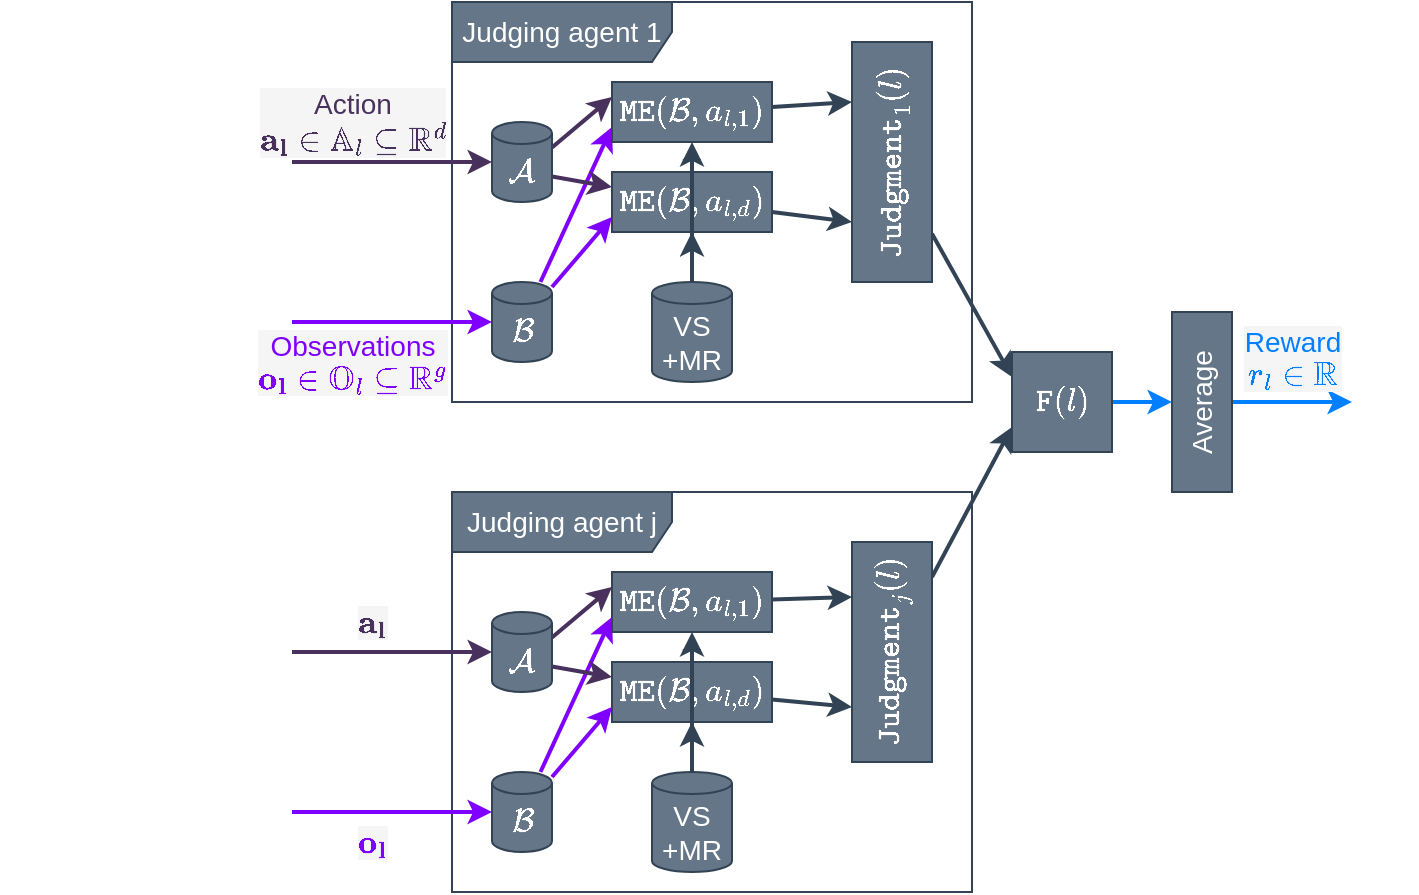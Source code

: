<mxfile version="15.5.4" type="embed"><diagram id="23iRSUPoRavnBvh4doch" name="Page-1"><mxGraphModel dx="1500" dy="633" grid="1" gridSize="10" guides="1" tooltips="1" connect="1" arrows="1" fold="1" page="1" pageScale="1" pageWidth="827" pageHeight="1169" math="1" shadow="0"><root><mxCell id="0"/><mxCell id="1" parent="0"/><mxCell id="COyzQv1CGVzQHiNkBZlF-1" value="Judging agent 1" style="shape=umlFrame;whiteSpace=wrap;html=1;labelBackgroundColor=none;fontSize=14;fontColor=#ffffff;fillColor=#647687;strokeColor=#314354;width=110;height=30;" parent="1" vertex="1"><mxGeometry x="120" y="240" width="260" height="200" as="geometry"/></mxCell><mxCell id="COyzQv1CGVzQHiNkBZlF-10" style="edgeStyle=none;rounded=0;orthogonalLoop=1;jettySize=auto;html=1;entryX=0;entryY=0.75;entryDx=0;entryDy=0;labelBackgroundColor=#CCCCCC;fontSize=14;fontColor=#49315E;strokeColor=#8000FF;strokeWidth=2;" parent="1" source="COyzQv1CGVzQHiNkBZlF-2" target="COyzQv1CGVzQHiNkBZlF-8" edge="1"><mxGeometry relative="1" as="geometry"/></mxCell><mxCell id="COyzQv1CGVzQHiNkBZlF-11" style="edgeStyle=none;rounded=0;orthogonalLoop=1;jettySize=auto;html=1;entryX=0;entryY=0.75;entryDx=0;entryDy=0;labelBackgroundColor=#CCCCCC;fontSize=14;fontColor=#49315E;strokeColor=#8000FF;strokeWidth=2;" parent="1" source="COyzQv1CGVzQHiNkBZlF-2" target="COyzQv1CGVzQHiNkBZlF-6" edge="1"><mxGeometry relative="1" as="geometry"/></mxCell><mxCell id="COyzQv1CGVzQHiNkBZlF-2" value="\(\mathcal{B}\)" style="shape=cylinder3;whiteSpace=wrap;html=1;boundedLbl=1;backgroundOutline=1;size=5.5;labelBackgroundColor=none;fontSize=14;fontColor=#ffffff;fillColor=#647687;strokeColor=#314354;" parent="1" vertex="1"><mxGeometry x="140" y="380" width="30" height="40" as="geometry"/></mxCell><mxCell id="COyzQv1CGVzQHiNkBZlF-7" style="rounded=0;orthogonalLoop=1;jettySize=auto;html=1;exitX=1;exitY=0;exitDx=0;exitDy=12.75;exitPerimeter=0;entryX=0;entryY=0.25;entryDx=0;entryDy=0;labelBackgroundColor=#CCCCCC;fontSize=14;fontColor=#49315E;strokeColor=#49315E;strokeWidth=2;" parent="1" source="COyzQv1CGVzQHiNkBZlF-3" target="COyzQv1CGVzQHiNkBZlF-6" edge="1"><mxGeometry relative="1" as="geometry"/></mxCell><mxCell id="COyzQv1CGVzQHiNkBZlF-9" style="edgeStyle=none;rounded=0;orthogonalLoop=1;jettySize=auto;html=1;exitX=1;exitY=0;exitDx=0;exitDy=27.25;exitPerimeter=0;entryX=0;entryY=0.25;entryDx=0;entryDy=0;labelBackgroundColor=#CCCCCC;fontSize=14;fontColor=#49315E;strokeColor=#49315E;strokeWidth=2;" parent="1" source="COyzQv1CGVzQHiNkBZlF-3" target="COyzQv1CGVzQHiNkBZlF-8" edge="1"><mxGeometry relative="1" as="geometry"/></mxCell><mxCell id="COyzQv1CGVzQHiNkBZlF-3" value="\(\mathcal{A}\)" style="shape=cylinder3;whiteSpace=wrap;html=1;boundedLbl=1;backgroundOutline=1;size=5.5;labelBackgroundColor=none;fontSize=14;fontColor=#ffffff;fillColor=#647687;strokeColor=#314354;" parent="1" vertex="1"><mxGeometry x="140" y="300" width="30" height="40" as="geometry"/></mxCell><mxCell id="COyzQv1CGVzQHiNkBZlF-4" value="Observations &lt;br&gt;\(\mathbf{o_l} \in \mathbb{O}_l \subseteq \mathbb{R}^g\)" style="endArrow=classic;html=1;rounded=1;labelBackgroundColor=#F5F5F5;fontSize=14;fontColor=#8000FF;strokeColor=#8000FF;strokeWidth=2;entryX=0;entryY=0.5;entryDx=0;entryDy=0;entryPerimeter=0;" parent="1" target="COyzQv1CGVzQHiNkBZlF-2" edge="1"><mxGeometry x="-0.4" y="-20" width="50" height="50" relative="1" as="geometry"><mxPoint x="40" y="400" as="sourcePoint"/><mxPoint x="80" y="460" as="targetPoint"/><mxPoint as="offset"/></mxGeometry></mxCell><mxCell id="COyzQv1CGVzQHiNkBZlF-5" value="Action &lt;br&gt;\( \mathbf{a_l} \in \mathbb{A}_l \subseteq \mathbb{R}^d\)" style="endArrow=classic;html=1;rounded=1;labelBackgroundColor=#F5F5F5;fontSize=14;fontColor=#49315E;strokeColor=#49315E;strokeWidth=2;entryX=0;entryY=0.5;entryDx=0;entryDy=0;entryPerimeter=0;" parent="1" target="COyzQv1CGVzQHiNkBZlF-3" edge="1"><mxGeometry x="-0.4" y="20" width="50" height="50" relative="1" as="geometry"><mxPoint x="40" y="320" as="sourcePoint"/><mxPoint x="100" y="150" as="targetPoint"/><mxPoint as="offset"/></mxGeometry></mxCell><mxCell id="COyzQv1CGVzQHiNkBZlF-14" style="edgeStyle=none;rounded=0;orthogonalLoop=1;jettySize=auto;html=1;entryX=0;entryY=0.25;entryDx=0;entryDy=0;labelBackgroundColor=#CCCCCC;fontSize=14;fontColor=#49315E;strokeColor=#314354;strokeWidth=2;fillColor=#647687;" parent="1" source="COyzQv1CGVzQHiNkBZlF-6" target="COyzQv1CGVzQHiNkBZlF-13" edge="1"><mxGeometry relative="1" as="geometry"/></mxCell><mxCell id="COyzQv1CGVzQHiNkBZlF-6" value="\(\texttt{ME}(\mathcal{B}, a_{l,1})\)" style="rounded=0;whiteSpace=wrap;html=1;labelBackgroundColor=none;fontSize=14;fontColor=#ffffff;fillColor=#647687;strokeColor=#314354;" parent="1" vertex="1"><mxGeometry x="200" y="280" width="80" height="30" as="geometry"/></mxCell><mxCell id="COyzQv1CGVzQHiNkBZlF-15" style="edgeStyle=none;rounded=0;orthogonalLoop=1;jettySize=auto;html=1;entryX=0;entryY=0.75;entryDx=0;entryDy=0;labelBackgroundColor=#CCCCCC;fontSize=14;fontColor=#49315E;strokeColor=#314354;strokeWidth=2;fillColor=#647687;" parent="1" source="COyzQv1CGVzQHiNkBZlF-8" target="COyzQv1CGVzQHiNkBZlF-13" edge="1"><mxGeometry relative="1" as="geometry"/></mxCell><mxCell id="COyzQv1CGVzQHiNkBZlF-8" value="\(\texttt{ME}(\mathcal{B}, a_{l,d})\)" style="rounded=0;whiteSpace=wrap;html=1;labelBackgroundColor=none;fontSize=14;fontColor=#ffffff;fillColor=#647687;strokeColor=#314354;" parent="1" vertex="1"><mxGeometry x="200" y="325" width="80" height="30" as="geometry"/></mxCell><mxCell id="COyzQv1CGVzQHiNkBZlF-12" value="..." style="text;html=1;strokeColor=none;fillColor=none;align=center;verticalAlign=middle;whiteSpace=wrap;rounded=0;labelBackgroundColor=none;fontSize=14;fontColor=#49315E;" parent="1" vertex="1"><mxGeometry x="210" y="310" width="60" height="10" as="geometry"/></mxCell><mxCell id="COyzQv1CGVzQHiNkBZlF-16" value="" style="edgeStyle=none;rounded=0;orthogonalLoop=1;jettySize=auto;html=1;labelBackgroundColor=#CCCCCC;fontSize=14;fontColor=#647687;strokeColor=#314354;strokeWidth=2;fillColor=#647687;entryX=0;entryY=0.25;entryDx=0;entryDy=0;" parent="1" source="COyzQv1CGVzQHiNkBZlF-13" target="3" edge="1"><mxGeometry x="-0.044" y="23" relative="1" as="geometry"><mxPoint x="470" y="320" as="targetPoint"/><mxPoint as="offset"/></mxGeometry></mxCell><mxCell id="COyzQv1CGVzQHiNkBZlF-13" value="\(\texttt{Judgment}_1(l)\)" style="rounded=0;whiteSpace=wrap;html=1;labelBackgroundColor=none;fontSize=14;fontColor=#ffffff;fillColor=#647687;strokeColor=#314354;horizontal=0;" parent="1" vertex="1"><mxGeometry x="320" y="260" width="40" height="120" as="geometry"/></mxCell><mxCell id="COyzQv1CGVzQHiNkBZlF-17" value="Judging agent j" style="shape=umlFrame;whiteSpace=wrap;html=1;labelBackgroundColor=none;fontSize=14;fontColor=#ffffff;fillColor=#647687;strokeColor=#314354;width=110;height=30;" parent="1" vertex="1"><mxGeometry x="120" y="485" width="260" height="200" as="geometry"/></mxCell><mxCell id="COyzQv1CGVzQHiNkBZlF-18" style="edgeStyle=none;rounded=0;orthogonalLoop=1;jettySize=auto;html=1;entryX=0;entryY=0.75;entryDx=0;entryDy=0;labelBackgroundColor=#CCCCCC;fontSize=14;fontColor=#49315E;strokeColor=#8000FF;strokeWidth=2;" parent="1" source="COyzQv1CGVzQHiNkBZlF-20" target="COyzQv1CGVzQHiNkBZlF-29" edge="1"><mxGeometry relative="1" as="geometry"/></mxCell><mxCell id="COyzQv1CGVzQHiNkBZlF-19" style="edgeStyle=none;rounded=0;orthogonalLoop=1;jettySize=auto;html=1;entryX=0;entryY=0.75;entryDx=0;entryDy=0;labelBackgroundColor=#CCCCCC;fontSize=14;fontColor=#49315E;strokeColor=#8000FF;strokeWidth=2;" parent="1" source="COyzQv1CGVzQHiNkBZlF-20" target="COyzQv1CGVzQHiNkBZlF-27" edge="1"><mxGeometry relative="1" as="geometry"/></mxCell><mxCell id="COyzQv1CGVzQHiNkBZlF-20" value="\(\mathcal{B}\)" style="shape=cylinder3;whiteSpace=wrap;html=1;boundedLbl=1;backgroundOutline=1;size=5.5;labelBackgroundColor=none;fontSize=14;fontColor=#ffffff;fillColor=#647687;strokeColor=#314354;" parent="1" vertex="1"><mxGeometry x="140" y="625" width="30" height="40" as="geometry"/></mxCell><mxCell id="COyzQv1CGVzQHiNkBZlF-21" style="rounded=0;orthogonalLoop=1;jettySize=auto;html=1;exitX=1;exitY=0;exitDx=0;exitDy=12.75;exitPerimeter=0;entryX=0;entryY=0.25;entryDx=0;entryDy=0;labelBackgroundColor=#CCCCCC;fontSize=14;fontColor=#49315E;strokeColor=#49315E;strokeWidth=2;" parent="1" source="COyzQv1CGVzQHiNkBZlF-23" target="COyzQv1CGVzQHiNkBZlF-27" edge="1"><mxGeometry relative="1" as="geometry"/></mxCell><mxCell id="COyzQv1CGVzQHiNkBZlF-22" style="edgeStyle=none;rounded=0;orthogonalLoop=1;jettySize=auto;html=1;exitX=1;exitY=0;exitDx=0;exitDy=27.25;exitPerimeter=0;entryX=0;entryY=0.25;entryDx=0;entryDy=0;labelBackgroundColor=#CCCCCC;fontSize=14;fontColor=#49315E;strokeColor=#49315E;strokeWidth=2;" parent="1" source="COyzQv1CGVzQHiNkBZlF-23" target="COyzQv1CGVzQHiNkBZlF-29" edge="1"><mxGeometry relative="1" as="geometry"/></mxCell><mxCell id="COyzQv1CGVzQHiNkBZlF-23" value="\(\mathcal{A}\)" style="shape=cylinder3;whiteSpace=wrap;html=1;boundedLbl=1;backgroundOutline=1;size=5.5;labelBackgroundColor=none;fontSize=14;fontColor=#ffffff;fillColor=#647687;strokeColor=#314354;" parent="1" vertex="1"><mxGeometry x="140" y="545" width="30" height="40" as="geometry"/></mxCell><mxCell id="COyzQv1CGVzQHiNkBZlF-24" value="\(\mathbf{o_l}\)" style="endArrow=classic;html=1;rounded=1;labelBackgroundColor=#F5F5F5;fontSize=14;fontColor=#8000FF;strokeColor=#8000FF;strokeWidth=2;entryX=0;entryY=0.5;entryDx=0;entryDy=0;entryPerimeter=0;" parent="1" target="COyzQv1CGVzQHiNkBZlF-20" edge="1"><mxGeometry x="-0.2" y="-15" width="50" height="50" relative="1" as="geometry"><mxPoint x="40" y="645" as="sourcePoint"/><mxPoint x="80" y="705" as="targetPoint"/><mxPoint as="offset"/></mxGeometry></mxCell><mxCell id="COyzQv1CGVzQHiNkBZlF-25" value="\(\mathbf{a_l}\)" style="endArrow=classic;html=1;rounded=1;labelBackgroundColor=#F5F5F5;fontSize=14;fontColor=#49315E;strokeColor=#49315E;strokeWidth=2;entryX=0;entryY=0.5;entryDx=0;entryDy=0;entryPerimeter=0;" parent="1" target="COyzQv1CGVzQHiNkBZlF-23" edge="1"><mxGeometry x="-0.2" y="15" width="50" height="50" relative="1" as="geometry"><mxPoint x="40" y="565" as="sourcePoint"/><mxPoint x="100" y="395" as="targetPoint"/><mxPoint as="offset"/></mxGeometry></mxCell><mxCell id="COyzQv1CGVzQHiNkBZlF-26" style="edgeStyle=none;rounded=0;orthogonalLoop=1;jettySize=auto;html=1;entryX=0;entryY=0.25;entryDx=0;entryDy=0;labelBackgroundColor=#CCCCCC;fontSize=14;fontColor=#49315E;strokeColor=#314354;strokeWidth=2;fillColor=#647687;" parent="1" source="COyzQv1CGVzQHiNkBZlF-27" target="COyzQv1CGVzQHiNkBZlF-31" edge="1"><mxGeometry relative="1" as="geometry"/></mxCell><mxCell id="COyzQv1CGVzQHiNkBZlF-27" value="\(\texttt{ME}(\mathcal{B}, a_{l,1})\)" style="rounded=0;whiteSpace=wrap;html=1;labelBackgroundColor=none;fontSize=14;fontColor=#ffffff;fillColor=#647687;strokeColor=#314354;" parent="1" vertex="1"><mxGeometry x="200" y="525" width="80" height="30" as="geometry"/></mxCell><mxCell id="COyzQv1CGVzQHiNkBZlF-28" style="edgeStyle=none;rounded=0;orthogonalLoop=1;jettySize=auto;html=1;entryX=0;entryY=0.75;entryDx=0;entryDy=0;labelBackgroundColor=#CCCCCC;fontSize=14;fontColor=#49315E;strokeColor=#314354;strokeWidth=2;fillColor=#647687;" parent="1" source="COyzQv1CGVzQHiNkBZlF-29" target="COyzQv1CGVzQHiNkBZlF-31" edge="1"><mxGeometry relative="1" as="geometry"/></mxCell><mxCell id="COyzQv1CGVzQHiNkBZlF-29" value="\(\texttt{ME}(\mathcal{B}, a_{l,d})\)" style="rounded=0;whiteSpace=wrap;html=1;labelBackgroundColor=none;fontSize=14;fontColor=#ffffff;fillColor=#647687;strokeColor=#314354;" parent="1" vertex="1"><mxGeometry x="200" y="570" width="80" height="30" as="geometry"/></mxCell><mxCell id="COyzQv1CGVzQHiNkBZlF-30" value="..." style="text;html=1;strokeColor=none;fillColor=none;align=center;verticalAlign=middle;whiteSpace=wrap;rounded=0;labelBackgroundColor=none;fontSize=14;fontColor=#49315E;" parent="1" vertex="1"><mxGeometry x="210" y="555" width="60" height="10" as="geometry"/></mxCell><mxCell id="COyzQv1CGVzQHiNkBZlF-32" value="" style="edgeStyle=none;rounded=0;orthogonalLoop=1;jettySize=auto;html=1;labelBackgroundColor=#CCCCCC;fontSize=14;fontColor=#647687;strokeColor=#314354;strokeWidth=2;fillColor=#647687;entryX=0;entryY=0.75;entryDx=0;entryDy=0;" parent="1" source="COyzQv1CGVzQHiNkBZlF-31" target="3" edge="1"><mxGeometry x="-0.035" y="-22" relative="1" as="geometry"><mxPoint x="480" y="565" as="targetPoint"/><mxPoint as="offset"/></mxGeometry></mxCell><mxCell id="COyzQv1CGVzQHiNkBZlF-31" value="\(\texttt{Judgment}_j(l)\)" style="rounded=0;whiteSpace=wrap;html=1;labelBackgroundColor=none;fontSize=14;fontColor=#ffffff;fillColor=#647687;strokeColor=#314354;horizontal=0;" parent="1" vertex="1"><mxGeometry x="320" y="510" width="40" height="110" as="geometry"/></mxCell><mxCell id="COyzQv1CGVzQHiNkBZlF-34" value="Reward &lt;br&gt;\(r_l \in \mathbb{R}\)" style="edgeStyle=none;rounded=0;orthogonalLoop=1;jettySize=auto;html=1;labelBackgroundColor=#F5F5F5;fontSize=14;fontColor=#0080FF;strokeColor=#0080FF;strokeWidth=2;fillColor=#1ba1e2;spacingBottom=5;" parent="1" source="COyzQv1CGVzQHiNkBZlF-33" edge="1"><mxGeometry y="20" relative="1" as="geometry"><mxPoint x="570" y="440" as="targetPoint"/><mxPoint as="offset"/></mxGeometry></mxCell><mxCell id="COyzQv1CGVzQHiNkBZlF-33" value="Average" style="rounded=0;whiteSpace=wrap;html=1;labelBackgroundColor=none;fontSize=14;fontColor=#ffffff;direction=south;horizontal=0;fillColor=#647687;strokeColor=#314354;" parent="1" vertex="1"><mxGeometry x="480" y="395" width="30" height="90" as="geometry"/></mxCell><mxCell id="4" style="edgeStyle=orthogonalEdgeStyle;rounded=0;orthogonalLoop=1;jettySize=auto;html=1;entryX=0.5;entryY=1;entryDx=0;entryDy=0;strokeColor=#0080FF;strokeWidth=2;" parent="1" source="3" target="COyzQv1CGVzQHiNkBZlF-33" edge="1"><mxGeometry relative="1" as="geometry"/></mxCell><mxCell id="3" value="\(\texttt{F}(l)\)" style="rounded=0;whiteSpace=wrap;html=1;fillColor=#647687;fontColor=#ffffff;strokeColor=#314354;fontSize=14;" parent="1" vertex="1"><mxGeometry x="400" y="415" width="50" height="50" as="geometry"/></mxCell><mxCell id="6" style="edgeStyle=orthogonalEdgeStyle;rounded=0;orthogonalLoop=1;jettySize=auto;html=1;strokeWidth=2;strokeColor=#314354;" edge="1" parent="1" source="5" target="COyzQv1CGVzQHiNkBZlF-8"><mxGeometry relative="1" as="geometry"/></mxCell><mxCell id="8" style="edgeStyle=orthogonalEdgeStyle;orthogonalLoop=1;jettySize=auto;html=1;strokeColor=#314354;strokeWidth=2;curved=1;" edge="1" parent="1" source="5" target="COyzQv1CGVzQHiNkBZlF-6"><mxGeometry relative="1" as="geometry"/></mxCell><mxCell id="5" value="VS&lt;br&gt;+MR" style="shape=cylinder3;whiteSpace=wrap;html=1;boundedLbl=1;backgroundOutline=1;size=5.5;labelBackgroundColor=none;fontSize=14;fontColor=#ffffff;fillColor=#647687;strokeColor=#314354;" vertex="1" parent="1"><mxGeometry x="220" y="380" width="40" height="50" as="geometry"/></mxCell><mxCell id="10" style="edgeStyle=orthogonalEdgeStyle;orthogonalLoop=1;jettySize=auto;html=1;strokeColor=#314354;strokeWidth=2;rounded=0;" edge="1" parent="1" source="9" target="COyzQv1CGVzQHiNkBZlF-29"><mxGeometry relative="1" as="geometry"/></mxCell><mxCell id="11" style="edgeStyle=orthogonalEdgeStyle;rounded=0;orthogonalLoop=1;jettySize=auto;html=1;strokeColor=#314354;strokeWidth=2;" edge="1" parent="1" source="9" target="COyzQv1CGVzQHiNkBZlF-27"><mxGeometry relative="1" as="geometry"/></mxCell><mxCell id="9" value="VS&lt;br&gt;+MR" style="shape=cylinder3;whiteSpace=wrap;html=1;boundedLbl=1;backgroundOutline=1;size=5.5;labelBackgroundColor=none;fontSize=14;fontColor=#ffffff;fillColor=#647687;strokeColor=#314354;" vertex="1" parent="1"><mxGeometry x="220" y="625" width="40" height="50" as="geometry"/></mxCell></root></mxGraphModel></diagram></mxfile>